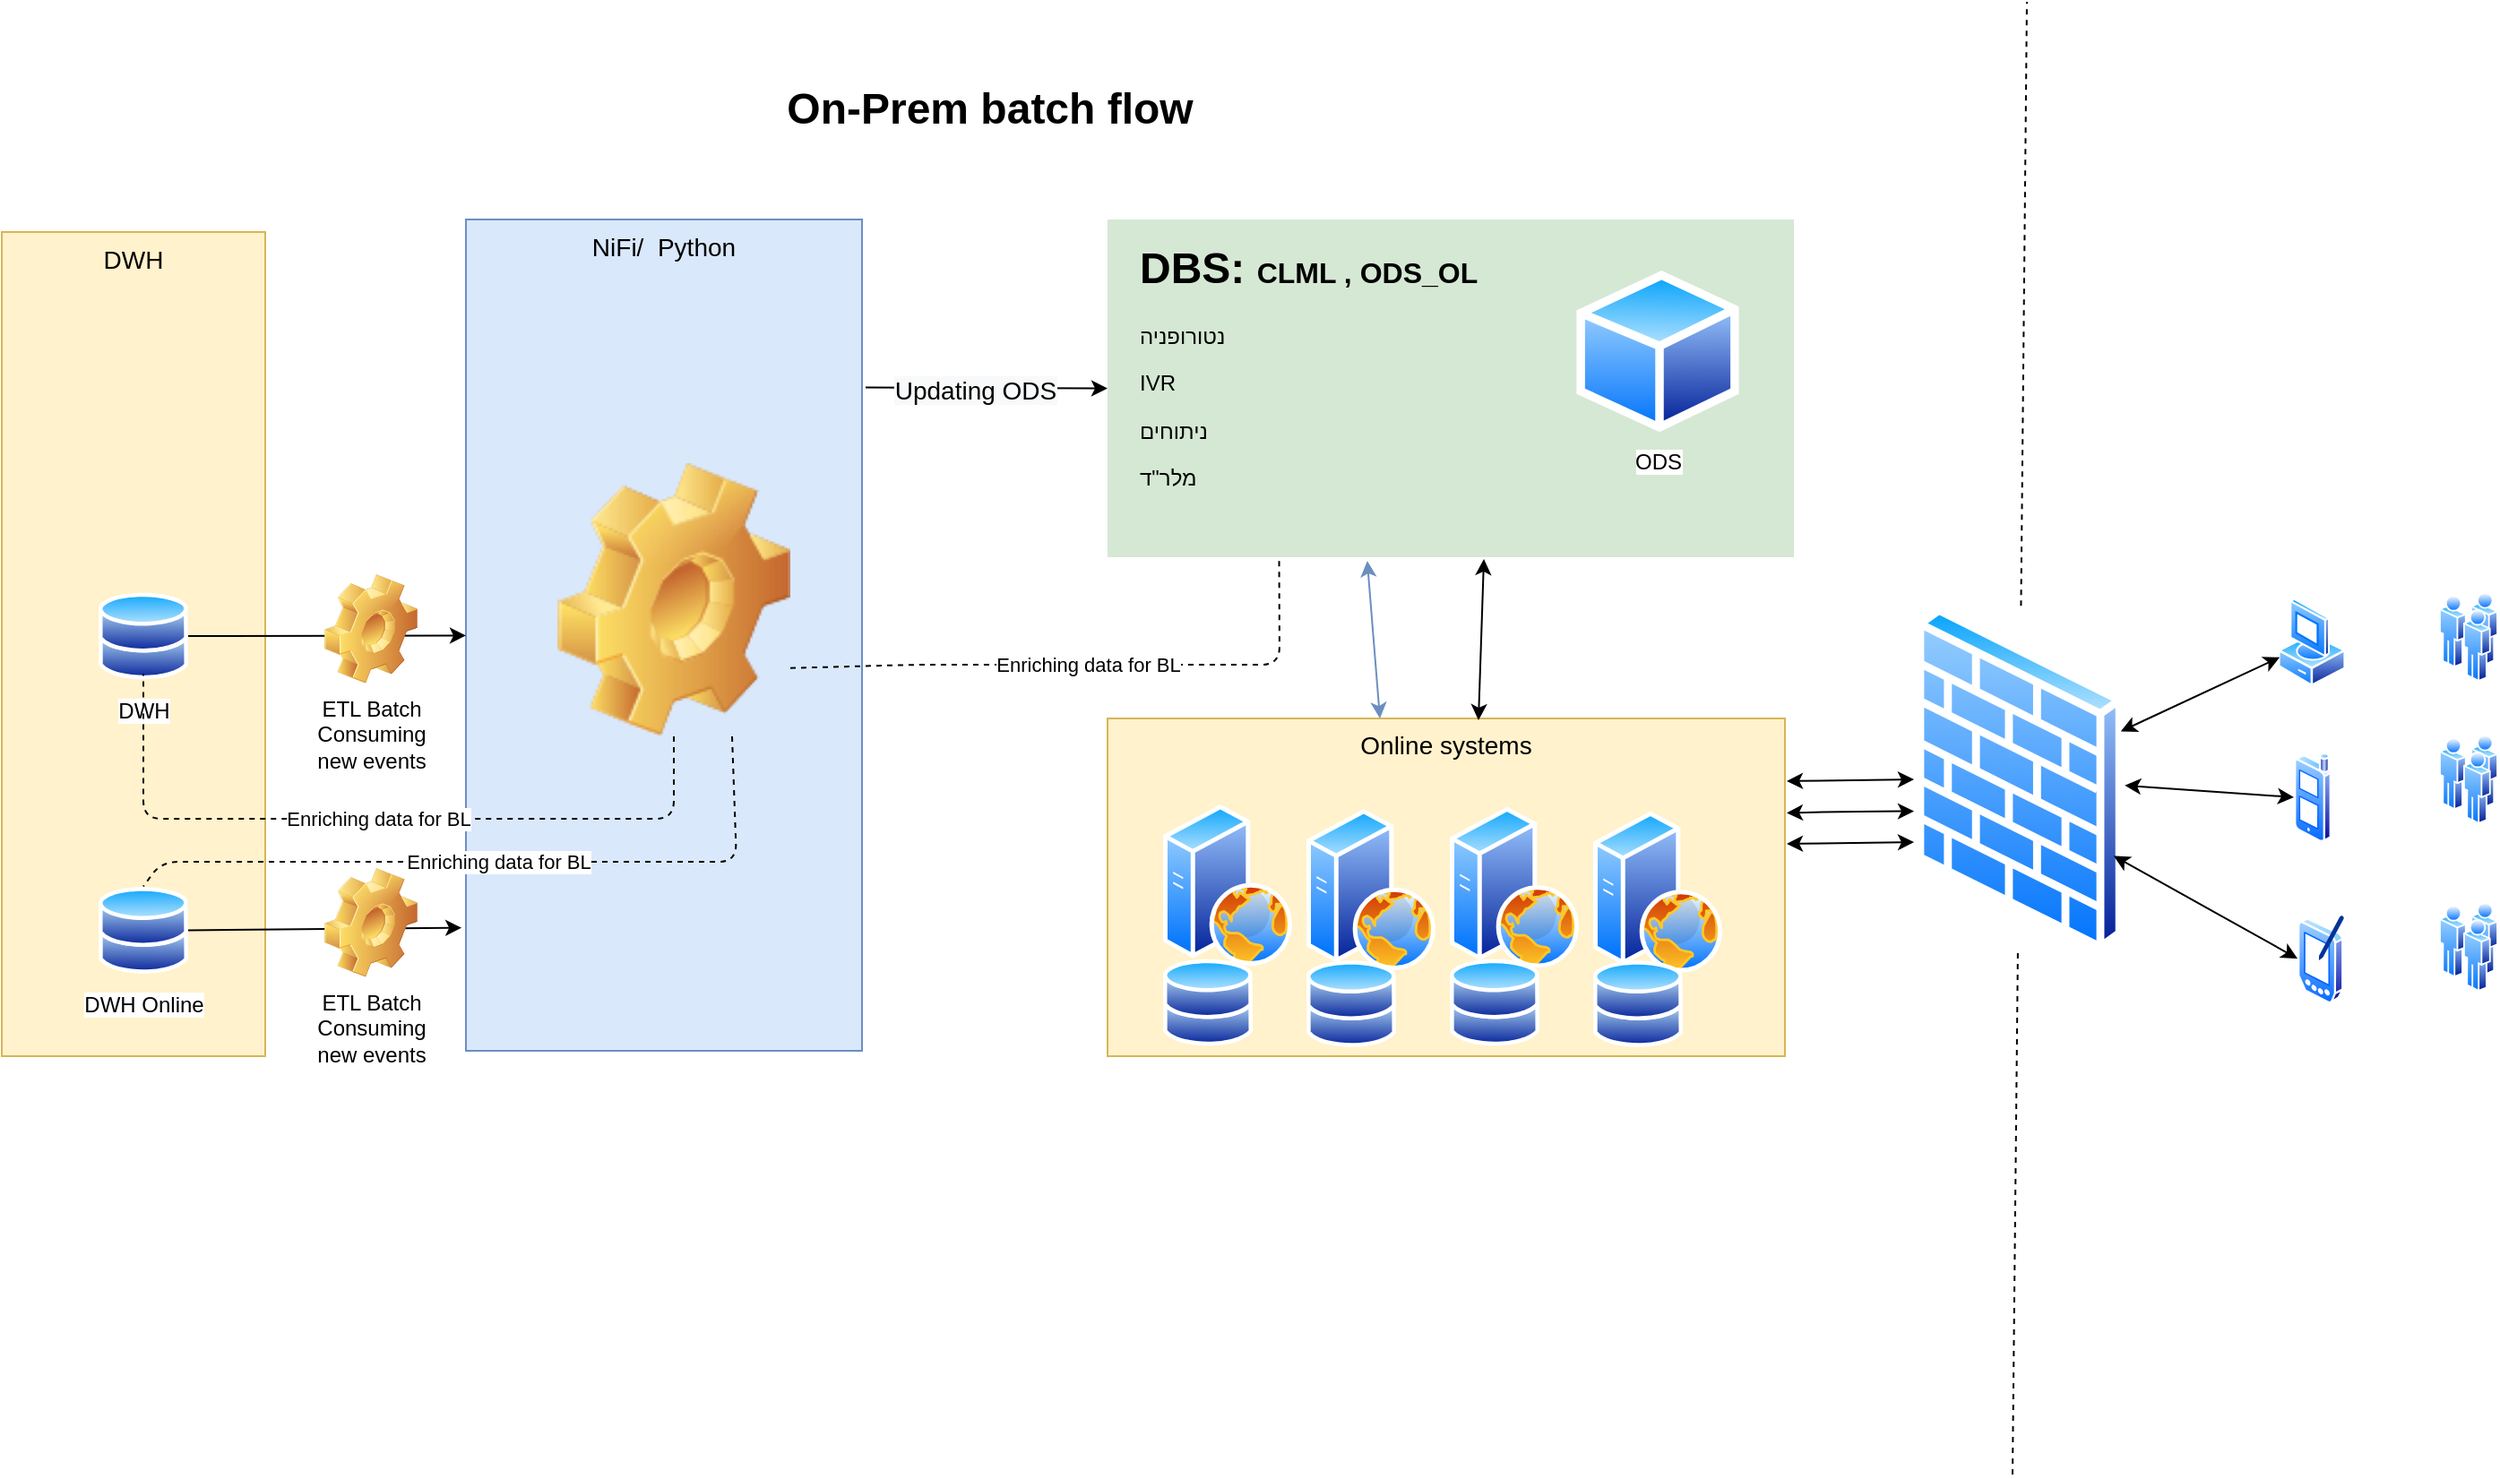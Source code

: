 <mxfile version="21.5.0" type="github">
  <diagram name="Page-1" id="e3a06f82-3646-2815-327d-82caf3d4e204">
    <mxGraphModel dx="1194" dy="734" grid="1" gridSize="10" guides="1" tooltips="1" connect="1" arrows="1" fold="1" page="1" pageScale="1.5" pageWidth="1169" pageHeight="826" background="none" math="0" shadow="0">
      <root>
        <mxCell id="0" style=";html=1;" />
        <mxCell id="1" style=";html=1;" parent="0" />
        <mxCell id="6a7d8f32e03d9370-60" value="" style="whiteSpace=wrap;html=1;fillColor=#d5e8d4;fontSize=14;strokeColor=none;verticalAlign=top;" parent="1" vertex="1">
          <mxGeometry x="657" y="141.5" width="383" height="188.5" as="geometry" />
        </mxCell>
        <mxCell id="6a7d8f32e03d9370-59" value="NiFi/&amp;nbsp; Python" style="whiteSpace=wrap;html=1;fillColor=#dae8fc;fontSize=14;strokeColor=#6c8ebf;verticalAlign=top;" parent="1" vertex="1">
          <mxGeometry x="299" y="141.5" width="221" height="464" as="geometry" />
        </mxCell>
        <mxCell id="6a7d8f32e03d9370-57" value="DWH" style="whiteSpace=wrap;html=1;fillColor=#fff2cc;fontSize=14;strokeColor=#d6b656;verticalAlign=top;" parent="1" vertex="1">
          <mxGeometry x="40" y="148.5" width="147" height="460" as="geometry" />
        </mxCell>
        <mxCell id="6a7d8f32e03d9370-62" value="On-Prem batch flow" style="text;strokeColor=none;fillColor=none;html=1;fontSize=24;fontStyle=1;verticalAlign=middle;align=center;" parent="1" vertex="1">
          <mxGeometry x="160" y="60" width="861" height="40" as="geometry" />
        </mxCell>
        <mxCell id="v40ORNjY-woeDNZ2NIp7-7" value="DWH" style="aspect=fixed;perimeter=ellipsePerimeter;html=1;align=center;shadow=0;dashed=0;spacingTop=3;image;image=img/lib/active_directory/databases.svg;" parent="1" vertex="1">
          <mxGeometry x="94" y="349.5" width="50" height="49" as="geometry" />
        </mxCell>
        <mxCell id="v40ORNjY-woeDNZ2NIp7-8" value="DWH Online" style="aspect=fixed;perimeter=ellipsePerimeter;html=1;align=center;shadow=0;dashed=0;spacingTop=3;image;image=img/lib/active_directory/databases.svg;" parent="1" vertex="1">
          <mxGeometry x="94" y="513.75" width="50" height="49" as="geometry" />
        </mxCell>
        <mxCell id="v40ORNjY-woeDNZ2NIp7-10" value="" style="shape=image;html=1;verticalLabelPosition=bottom;verticalAlign=top;imageAspect=1;aspect=fixed;image=img/clipart/Gear_128x128.png" parent="1" vertex="1">
          <mxGeometry x="350" y="277.5" width="130" height="152.5" as="geometry" />
        </mxCell>
        <mxCell id="v40ORNjY-woeDNZ2NIp7-13" value="" style="endArrow=none;dashed=1;html=1;exitX=0.5;exitY=1;exitDx=0;exitDy=0;" parent="1" source="v40ORNjY-woeDNZ2NIp7-10" edge="1">
          <mxGeometry width="50" height="50" relative="1" as="geometry">
            <mxPoint x="350" y="475.625" as="sourcePoint" />
            <mxPoint x="119" y="395" as="targetPoint" />
            <Array as="points">
              <mxPoint x="415" y="476" />
              <mxPoint x="119" y="476" />
            </Array>
          </mxGeometry>
        </mxCell>
        <mxCell id="v40ORNjY-woeDNZ2NIp7-14" value="Enriching data for BL" style="edgeLabel;html=1;align=center;verticalAlign=middle;resizable=0;points=[];" parent="v40ORNjY-woeDNZ2NIp7-13" vertex="1" connectable="0">
          <mxGeometry x="-0.002" relative="1" as="geometry">
            <mxPoint as="offset" />
          </mxGeometry>
        </mxCell>
        <mxCell id="v40ORNjY-woeDNZ2NIp7-15" value="" style="endArrow=none;dashed=1;html=1;exitX=0.75;exitY=1;exitDx=0;exitDy=0;entryX=0.5;entryY=0;entryDx=0;entryDy=0;" parent="1" source="v40ORNjY-woeDNZ2NIp7-10" target="v40ORNjY-woeDNZ2NIp7-8" edge="1">
          <mxGeometry width="50" height="50" relative="1" as="geometry">
            <mxPoint x="425" y="544.75" as="sourcePoint" />
            <mxPoint x="129" y="520" as="targetPoint" />
            <Array as="points">
              <mxPoint x="450" y="500" />
              <mxPoint x="129" y="500" />
            </Array>
          </mxGeometry>
        </mxCell>
        <mxCell id="v40ORNjY-woeDNZ2NIp7-16" value="Enriching data for BL" style="edgeLabel;html=1;align=center;verticalAlign=middle;resizable=0;points=[];" parent="v40ORNjY-woeDNZ2NIp7-15" vertex="1" connectable="0">
          <mxGeometry x="-0.002" relative="1" as="geometry">
            <mxPoint as="offset" />
          </mxGeometry>
        </mxCell>
        <mxCell id="v40ORNjY-woeDNZ2NIp7-17" value="ODS" style="aspect=fixed;perimeter=ellipsePerimeter;html=1;align=center;shadow=0;dashed=0;spacingTop=3;image;image=img/lib/active_directory/generic_node.svg;" parent="1" vertex="1">
          <mxGeometry x="918" y="170" width="92" height="90.16" as="geometry" />
        </mxCell>
        <mxCell id="v40ORNjY-woeDNZ2NIp7-18" value="Online systems" style="whiteSpace=wrap;html=1;fillColor=#fff2cc;fontSize=14;strokeColor=#d6b656;verticalAlign=top;" parent="1" vertex="1">
          <mxGeometry x="657" y="420" width="378" height="188.5" as="geometry" />
        </mxCell>
        <mxCell id="v40ORNjY-woeDNZ2NIp7-20" value="" style="aspect=fixed;perimeter=ellipsePerimeter;html=1;align=center;shadow=0;dashed=0;spacingTop=3;image;image=img/lib/active_directory/web_server.svg;" parent="1" vertex="1">
          <mxGeometry x="928" y="471.75" width="72" height="90" as="geometry" />
        </mxCell>
        <mxCell id="v40ORNjY-woeDNZ2NIp7-22" value="" style="aspect=fixed;perimeter=ellipsePerimeter;html=1;align=center;shadow=0;dashed=0;spacingTop=3;image;image=img/lib/active_directory/web_server.svg;" parent="1" vertex="1">
          <mxGeometry x="848" y="469.25" width="72" height="90" as="geometry" />
        </mxCell>
        <mxCell id="v40ORNjY-woeDNZ2NIp7-23" value="" style="aspect=fixed;perimeter=ellipsePerimeter;html=1;align=center;shadow=0;dashed=0;spacingTop=3;image;image=img/lib/active_directory/web_server.svg;" parent="1" vertex="1">
          <mxGeometry x="768" y="470.5" width="72" height="90" as="geometry" />
        </mxCell>
        <mxCell id="v40ORNjY-woeDNZ2NIp7-24" value="" style="aspect=fixed;perimeter=ellipsePerimeter;html=1;align=center;shadow=0;dashed=0;spacingTop=3;image;image=img/lib/active_directory/web_server.svg;" parent="1" vertex="1">
          <mxGeometry x="688" y="468" width="72" height="90" as="geometry" />
        </mxCell>
        <mxCell id="v40ORNjY-woeDNZ2NIp7-27" value="" style="endArrow=classic;html=1;entryX=0;entryY=0.5;entryDx=0;entryDy=0;exitX=1.009;exitY=0.202;exitDx=0;exitDy=0;exitPerimeter=0;" parent="1" source="6a7d8f32e03d9370-59" target="6a7d8f32e03d9370-60" edge="1">
          <mxGeometry width="50" height="50" relative="1" as="geometry">
            <mxPoint x="579" y="236" as="sourcePoint" />
            <mxPoint x="610" y="430" as="targetPoint" />
          </mxGeometry>
        </mxCell>
        <mxCell id="v40ORNjY-woeDNZ2NIp7-37" value="&lt;span style=&quot;font-size: 14px ; background-color: rgb(248 , 249 , 250)&quot;&gt;Updating ODS&lt;/span&gt;" style="edgeLabel;html=1;align=center;verticalAlign=middle;resizable=0;points=[];" parent="v40ORNjY-woeDNZ2NIp7-27" vertex="1" connectable="0">
          <mxGeometry x="0.171" y="-1" relative="1" as="geometry">
            <mxPoint x="-18" as="offset" />
          </mxGeometry>
        </mxCell>
        <mxCell id="v40ORNjY-woeDNZ2NIp7-30" value="" style="endArrow=classic;html=1;exitX=1;exitY=0.5;exitDx=0;exitDy=0;" parent="1" source="v40ORNjY-woeDNZ2NIp7-7" target="6a7d8f32e03d9370-59" edge="1">
          <mxGeometry width="50" height="50" relative="1" as="geometry">
            <mxPoint x="560" y="480" as="sourcePoint" />
            <mxPoint x="610" y="430" as="targetPoint" />
          </mxGeometry>
        </mxCell>
        <mxCell id="v40ORNjY-woeDNZ2NIp7-31" value="" style="endArrow=classic;html=1;exitX=1;exitY=0.5;exitDx=0;exitDy=0;entryX=-0.011;entryY=0.852;entryDx=0;entryDy=0;entryPerimeter=0;" parent="1" source="v40ORNjY-woeDNZ2NIp7-8" target="6a7d8f32e03d9370-59" edge="1">
          <mxGeometry width="50" height="50" relative="1" as="geometry">
            <mxPoint x="154" y="380" as="sourcePoint" />
            <mxPoint x="309" y="381.839" as="targetPoint" />
          </mxGeometry>
        </mxCell>
        <mxCell id="v40ORNjY-woeDNZ2NIp7-4" value="ETL Batch&lt;br&gt;Consuming &lt;br&gt;new events" style="shape=image;html=1;verticalLabelPosition=bottom;verticalAlign=top;imageAspect=1;aspect=fixed;image=img/clipart/Gear_128x128.png" parent="1" vertex="1">
          <mxGeometry x="220" y="503.5" width="52" height="61" as="geometry" />
        </mxCell>
        <mxCell id="v40ORNjY-woeDNZ2NIp7-3" value="ETL Batch&lt;br&gt;Consuming &lt;br&gt;new events" style="shape=image;html=1;verticalLabelPosition=bottom;verticalAlign=top;imageAspect=1;aspect=fixed;image=img/clipart/Gear_128x128.png" parent="1" vertex="1">
          <mxGeometry x="220" y="339.5" width="52" height="61" as="geometry" />
        </mxCell>
        <mxCell id="v40ORNjY-woeDNZ2NIp7-34" value="" style="endArrow=none;dashed=1;html=1;exitX=1;exitY=0.75;exitDx=0;exitDy=0;entryX=0.25;entryY=1;entryDx=0;entryDy=0;" parent="1" source="v40ORNjY-woeDNZ2NIp7-10" target="6a7d8f32e03d9370-60" edge="1">
          <mxGeometry width="50" height="50" relative="1" as="geometry">
            <mxPoint x="457.5" y="440" as="sourcePoint" />
            <mxPoint x="129" y="523.75" as="targetPoint" />
            <Array as="points">
              <mxPoint x="550" y="390" />
              <mxPoint x="753" y="390" />
            </Array>
          </mxGeometry>
        </mxCell>
        <mxCell id="v40ORNjY-woeDNZ2NIp7-35" value="Enriching data for BL" style="edgeLabel;html=1;align=center;verticalAlign=middle;resizable=0;points=[];" parent="v40ORNjY-woeDNZ2NIp7-34" vertex="1" connectable="0">
          <mxGeometry x="-0.002" relative="1" as="geometry">
            <mxPoint as="offset" />
          </mxGeometry>
        </mxCell>
        <mxCell id="v40ORNjY-woeDNZ2NIp7-38" value="" style="aspect=fixed;perimeter=ellipsePerimeter;html=1;align=center;shadow=0;dashed=0;spacingTop=3;image;image=img/lib/active_directory/databases.svg;" parent="1" vertex="1">
          <mxGeometry x="688" y="554" width="50" height="49" as="geometry" />
        </mxCell>
        <mxCell id="v40ORNjY-woeDNZ2NIp7-39" value="" style="aspect=fixed;perimeter=ellipsePerimeter;html=1;align=center;shadow=0;dashed=0;spacingTop=3;image;image=img/lib/active_directory/databases.svg;" parent="1" vertex="1">
          <mxGeometry x="768" y="554.75" width="50" height="49" as="geometry" />
        </mxCell>
        <mxCell id="v40ORNjY-woeDNZ2NIp7-40" value="" style="aspect=fixed;perimeter=ellipsePerimeter;html=1;align=center;shadow=0;dashed=0;spacingTop=3;image;image=img/lib/active_directory/databases.svg;" parent="1" vertex="1">
          <mxGeometry x="848" y="554" width="50" height="49" as="geometry" />
        </mxCell>
        <mxCell id="v40ORNjY-woeDNZ2NIp7-41" value="" style="aspect=fixed;perimeter=ellipsePerimeter;html=1;align=center;shadow=0;dashed=0;spacingTop=3;image;image=img/lib/active_directory/databases.svg;" parent="1" vertex="1">
          <mxGeometry x="928" y="554.75" width="50" height="49" as="geometry" />
        </mxCell>
        <mxCell id="v40ORNjY-woeDNZ2NIp7-42" value="" style="endArrow=none;dashed=1;html=1;" parent="1" source="v40ORNjY-woeDNZ2NIp7-50" edge="1">
          <mxGeometry width="50" height="50" relative="1" as="geometry">
            <mxPoint x="1150" y="842" as="sourcePoint" />
            <mxPoint x="1170" y="20" as="targetPoint" />
          </mxGeometry>
        </mxCell>
        <mxCell id="v40ORNjY-woeDNZ2NIp7-43" value="" style="aspect=fixed;perimeter=ellipsePerimeter;html=1;align=center;shadow=0;dashed=0;spacingTop=3;image;image=img/lib/active_directory/users.svg;" parent="1" vertex="1">
          <mxGeometry x="1400" y="349.5" width="33" height="50" as="geometry" />
        </mxCell>
        <mxCell id="v40ORNjY-woeDNZ2NIp7-44" value="" style="aspect=fixed;perimeter=ellipsePerimeter;html=1;align=center;shadow=0;dashed=0;spacingTop=3;image;image=img/lib/active_directory/users.svg;" parent="1" vertex="1">
          <mxGeometry x="1400" y="429" width="33" height="50" as="geometry" />
        </mxCell>
        <mxCell id="v40ORNjY-woeDNZ2NIp7-45" value="" style="aspect=fixed;perimeter=ellipsePerimeter;html=1;align=center;shadow=0;dashed=0;spacingTop=3;image;image=img/lib/active_directory/users.svg;" parent="1" vertex="1">
          <mxGeometry x="1400" y="522.5" width="33" height="50" as="geometry" />
        </mxCell>
        <mxCell id="v40ORNjY-woeDNZ2NIp7-47" value="" style="aspect=fixed;perimeter=ellipsePerimeter;html=1;align=center;shadow=0;dashed=0;spacingTop=3;image;image=img/lib/active_directory/vista_client.svg;" parent="1" vertex="1">
          <mxGeometry x="1310" y="352.5" width="38" height="50" as="geometry" />
        </mxCell>
        <mxCell id="v40ORNjY-woeDNZ2NIp7-48" value="" style="aspect=fixed;perimeter=ellipsePerimeter;html=1;align=center;shadow=0;dashed=0;spacingTop=3;image;image=img/lib/active_directory/cell_phone.svg;" parent="1" vertex="1">
          <mxGeometry x="1319" y="439" width="21" height="50" as="geometry" />
        </mxCell>
        <mxCell id="v40ORNjY-woeDNZ2NIp7-49" value="" style="aspect=fixed;perimeter=ellipsePerimeter;html=1;align=center;shadow=0;dashed=0;spacingTop=3;image;image=img/lib/active_directory/pda.svg;" parent="1" vertex="1">
          <mxGeometry x="1321" y="529" width="27" height="50" as="geometry" />
        </mxCell>
        <mxCell id="v40ORNjY-woeDNZ2NIp7-50" value="" style="aspect=fixed;perimeter=ellipsePerimeter;html=1;align=center;shadow=0;dashed=0;spacingTop=3;image;image=img/lib/active_directory/firewall.svg;" parent="1" vertex="1">
          <mxGeometry x="1107" y="357.11" width="117.67" height="192.89" as="geometry" />
        </mxCell>
        <mxCell id="v40ORNjY-woeDNZ2NIp7-51" value="" style="endArrow=none;dashed=1;html=1;" parent="1" target="v40ORNjY-woeDNZ2NIp7-50" edge="1">
          <mxGeometry width="50" height="50" relative="1" as="geometry">
            <mxPoint x="1162" y="842" as="sourcePoint" />
            <mxPoint x="1150" y="20" as="targetPoint" />
          </mxGeometry>
        </mxCell>
        <mxCell id="N4Ydt9L-mZjy4IDobuil-1" value="" style="endArrow=classic;startArrow=classic;html=1;exitX=1;exitY=0.75;exitDx=0;exitDy=0;entryX=0;entryY=0.5;entryDx=0;entryDy=0;" parent="1" source="v40ORNjY-woeDNZ2NIp7-50" target="v40ORNjY-woeDNZ2NIp7-49" edge="1">
          <mxGeometry width="50" height="50" relative="1" as="geometry">
            <mxPoint x="1180" y="500" as="sourcePoint" />
            <mxPoint x="1230" y="450" as="targetPoint" />
          </mxGeometry>
        </mxCell>
        <mxCell id="N4Ydt9L-mZjy4IDobuil-2" value="" style="endArrow=classic;startArrow=classic;html=1;entryX=0;entryY=0.5;entryDx=0;entryDy=0;" parent="1" source="v40ORNjY-woeDNZ2NIp7-50" target="v40ORNjY-woeDNZ2NIp7-48" edge="1">
          <mxGeometry width="50" height="50" relative="1" as="geometry">
            <mxPoint x="1228.356" y="507.021" as="sourcePoint" />
            <mxPoint x="1331" y="564" as="targetPoint" />
          </mxGeometry>
        </mxCell>
        <mxCell id="N4Ydt9L-mZjy4IDobuil-3" value="" style="endArrow=classic;startArrow=classic;html=1;" parent="1" source="v40ORNjY-woeDNZ2NIp7-50" target="v40ORNjY-woeDNZ2NIp7-47" edge="1">
          <mxGeometry width="50" height="50" relative="1" as="geometry">
            <mxPoint x="1234.623" y="467.397" as="sourcePoint" />
            <mxPoint x="1329" y="474" as="targetPoint" />
          </mxGeometry>
        </mxCell>
        <mxCell id="3kjYFzD8lN9xExvMTIKM-1" value="" style="endArrow=classic;startArrow=classic;html=1;" parent="1" target="v40ORNjY-woeDNZ2NIp7-50" edge="1">
          <mxGeometry width="50" height="50" relative="1" as="geometry">
            <mxPoint x="1036" y="455" as="sourcePoint" />
            <mxPoint x="830" y="450" as="targetPoint" />
          </mxGeometry>
        </mxCell>
        <mxCell id="3kjYFzD8lN9xExvMTIKM-2" value="" style="endArrow=classic;startArrow=classic;html=1;" parent="1" edge="1">
          <mxGeometry width="50" height="50" relative="1" as="geometry">
            <mxPoint x="1036" y="472.74" as="sourcePoint" />
            <mxPoint x="1107.001" y="471.751" as="targetPoint" />
            <Array as="points">
              <mxPoint x="1066" y="472" />
            </Array>
          </mxGeometry>
        </mxCell>
        <mxCell id="3kjYFzD8lN9xExvMTIKM-3" value="" style="endArrow=classic;startArrow=classic;html=1;" parent="1" edge="1">
          <mxGeometry width="50" height="50" relative="1" as="geometry">
            <mxPoint x="1036" y="489.99" as="sourcePoint" />
            <mxPoint x="1107.001" y="489.001" as="targetPoint" />
          </mxGeometry>
        </mxCell>
        <mxCell id="pFCtKK5bvUkOB9WRyQ3f-1" value="&lt;h1&gt;DBS: &lt;font style=&quot;font-size: 16px;&quot;&gt;CLML , ODS_OL&lt;/font&gt;&lt;/h1&gt;&lt;p&gt;נטורופניה&lt;/p&gt;&lt;p&gt;IVR&lt;/p&gt;&lt;p&gt;ניתוחים&lt;/p&gt;&lt;p&gt;מלר&quot;ד&lt;/p&gt;" style="text;html=1;strokeColor=none;fillColor=none;spacing=5;spacingTop=-20;whiteSpace=wrap;overflow=hidden;rounded=0;" vertex="1" parent="1">
          <mxGeometry x="670" y="148.5" width="200" height="161.5" as="geometry" />
        </mxCell>
        <mxCell id="pFCtKK5bvUkOB9WRyQ3f-2" value="" style="endArrow=classic;startArrow=classic;html=1;exitX=0.475;exitY=1.011;exitDx=0;exitDy=0;entryX=0.5;entryY=0;entryDx=0;entryDy=0;exitPerimeter=0;fillColor=#dae8fc;strokeColor=#6c8ebf;" edge="1" parent="1">
          <mxGeometry width="50" height="50" relative="1" as="geometry">
            <mxPoint x="801.925" y="332.073" as="sourcePoint" />
            <mxPoint x="809" y="420" as="targetPoint" />
          </mxGeometry>
        </mxCell>
        <mxCell id="pFCtKK5bvUkOB9WRyQ3f-3" value="" style="endArrow=classic;startArrow=classic;html=1;exitX=0.5;exitY=1;exitDx=0;exitDy=0;entryX=0.5;entryY=0;entryDx=0;entryDy=0;" edge="1" parent="1">
          <mxGeometry width="50" height="50" relative="1" as="geometry">
            <mxPoint x="867" y="331" as="sourcePoint" />
            <mxPoint x="864" y="421" as="targetPoint" />
          </mxGeometry>
        </mxCell>
      </root>
    </mxGraphModel>
  </diagram>
</mxfile>
